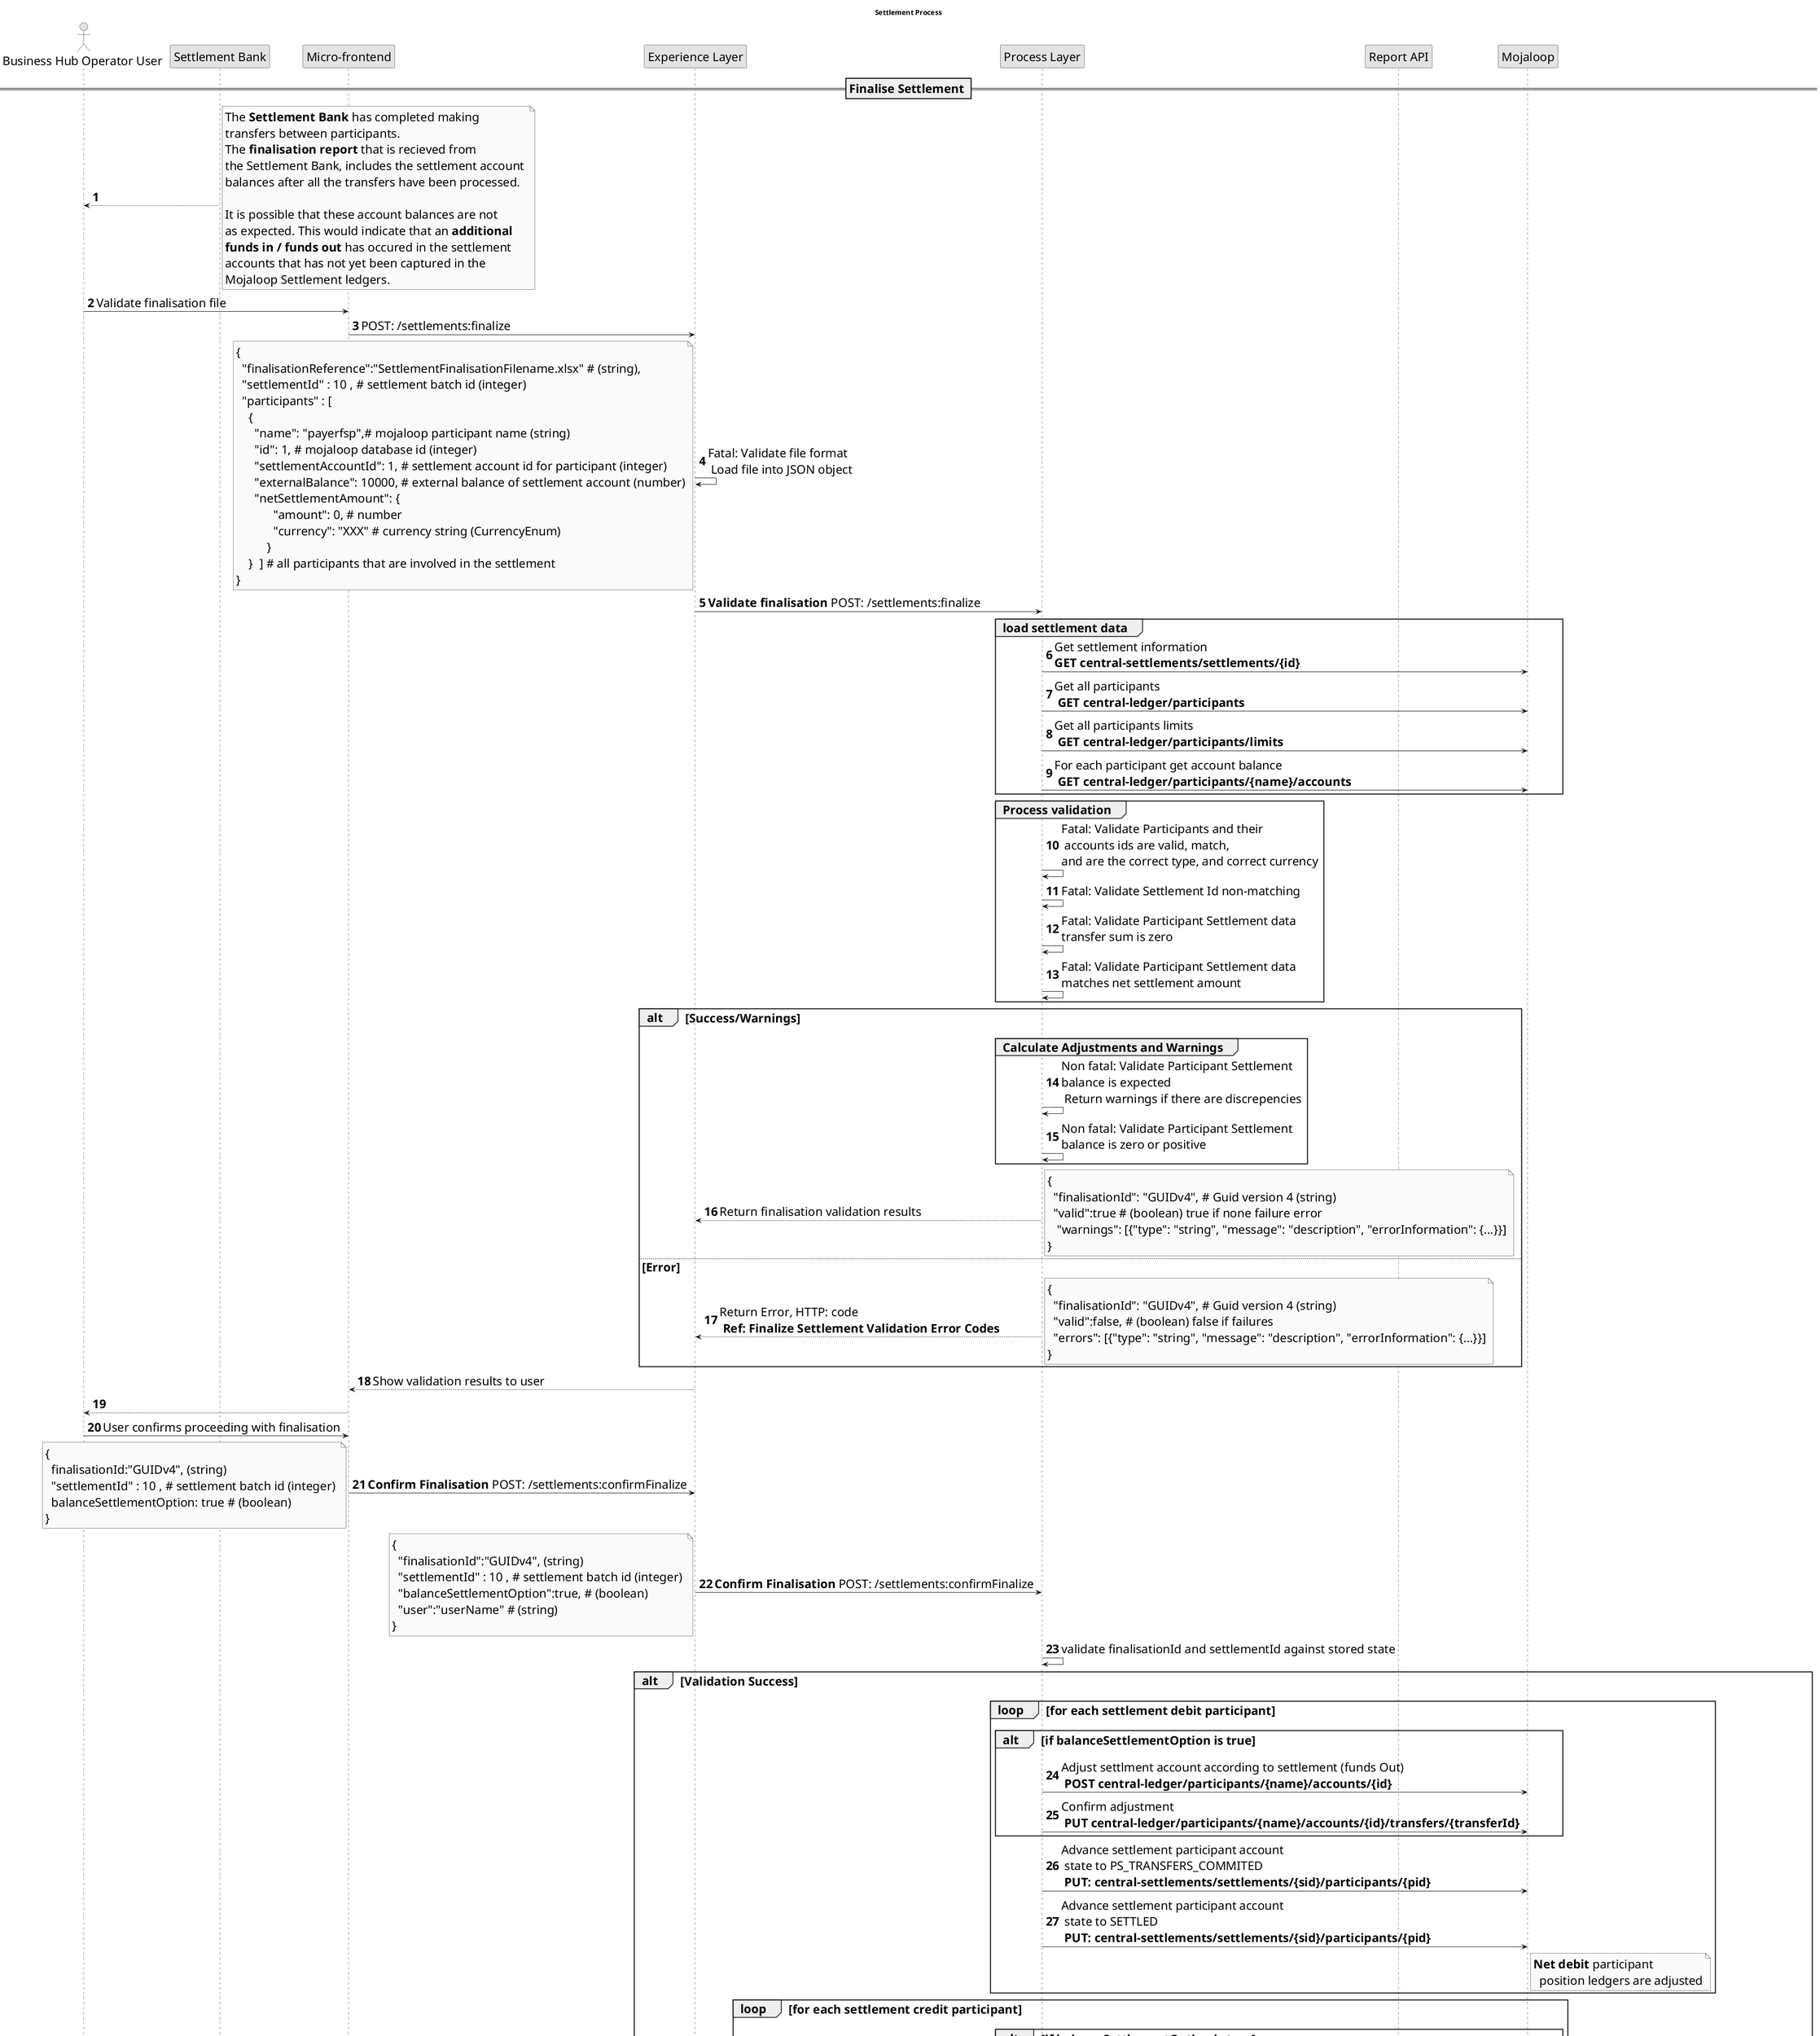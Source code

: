 @startuml settlementFinalisationErrorCases
skinparam activityFontSize 4
skinparam activityDiamondFontSize 30
skinparam activityArrowFontSize 24
skinparam defaultFontSize 24
skinparam noteFontSize 24
skinparam monochrome true
autonumber

title Settlement Process

actor "Business Hub Operator User" as bu

participant "Settlement Bank" as sbank
participant "Micro-frontend" as ui
participant "Experience Layer" as el
participant "Process Layer" as pl
participant "Report API" as report
participant "Mojaloop" as moja


== Finalise Settlement ==
sbank-->bu: 
note right
The **Settlement Bank** has completed making
transfers between participants.
The **finalisation report** that is recieved from 
the Settlement Bank, includes the settlement account 
balances after all the transfers have been processed.

It is possible that these account balances are not
as expected. This would indicate that an **additional** 
**funds in / funds out** has occured in the settlement 
accounts that has not yet been captured in the 
Mojaloop Settlement ledgers.
end note
bu -> ui: Validate finalisation file
ui -> el: POST: /settlements:finalize
el -> el: Fatal: Validate file format \n Load file into JSON object
note left 
{
  "finalisationReference":"SettlementFinalisationFilename.xlsx" # (string),
  "settlementId" : 10 , # settlement batch id (integer) 
  "participants" : [
    { 
      "name": "payerfsp",# mojaloop participant name (string) 
      "id": 1, # mojaloop database id (integer)
      "settlementAccountId": 1, # settlement account id for participant (integer)
      "externalBalance": 10000, # external balance of settlement account (number)
      "netSettlementAmount": {
            "amount": 0, # number
            "currency": "XXX" # currency string (CurrencyEnum)
          }
    }  ] # all participants that are involved in the settlement
}
end note

el -> pl: **Validate finalisation** POST: /settlements:finalize
group load settlement data
pl->moja: Get settlement information \n**GET central-settlements/settlements/{id}**
pl->moja: Get all participants\n **GET central-ledger/participants**
pl->moja: Get all participants limits\n **GET central-ledger/participants/limits**
pl->moja: For each participant get account balance\n **GET central-ledger/participants/{name}/accounts**
end
group Process validation 
pl -> pl: Fatal: Validate Participants and their \n accounts ids are valid, match, \nand are the correct type, and correct currency
pl -> pl: Fatal: Validate Settlement Id non-matching
pl -> pl: Fatal: Validate Participant Settlement data \ntransfer sum is zero
pl -> pl: Fatal: Validate Participant Settlement data \nmatches net settlement amount
end
alt Success/Warnings 
  group Calculate Adjustments and Warnings
  pl -> pl: Non fatal: Validate Participant Settlement \nbalance is expected \n Return warnings if there are discrepencies
  pl -> pl: Non fatal: Validate Participant Settlement \nbalance is zero or positive
  end

  pl--> el: Return finalisation validation results
  note right
    {
      "finalisationId": "GUIDv4", # Guid version 4 (string)
      "valid":true # (boolean) true if none failure error
       "warnings": [{"type": "string", "message": "description", "errorInformation": {...}}]
    }
  end note
else Error 
  pl--> el: Return Error, HTTP: code \n <b>Ref: Finalize Settlement Validation Error Codes</b>
  note right
  {
    "finalisationId": "GUIDv4", # Guid version 4 (string)
    "valid":false, # (boolean) false if failures
    "errors": [{"type": "string", "message": "description", "errorInformation": {...}}]
  }
  end note
end
el--> ui: Show validation results to user
ui--> bu: 

bu -> ui: User confirms proceeding with finalisation
ui -> el: **Confirm Finalisation** POST: /settlements:confirmFinalize
note left
{
  finalisationId:"GUIDv4", (string)
  "settlementId" : 10 , # settlement batch id (integer) 
  balanceSettlementOption: true # (boolean)
}
end note
el -> pl: **Confirm Finalisation** POST: /settlements:confirmFinalize
note left
{
  "finalisationId":"GUIDv4", (string)
  "settlementId" : 10 , # settlement batch id (integer) 
  "balanceSettlementOption":true, # (boolean)
  "user":"userName" # (string)
}
end note
pl -> pl: validate finalisationId and settlementId against stored state
alt Validation Success

  loop for each settlement debit participant
  ' pl->moja: [Remove if Liquidity adjustment includes settlement account check]\nadjust ndc: PUT /participants/{name}/limits
  alt if balanceSettlementOption is true 
  pl->moja: Adjust settlment account according to settlement (funds Out)\n **POST central-ledger/participants/{name}/accounts/{id}**
  pl->moja: Confirm adjustment \n **PUT central-ledger/participants/{name}/accounts/{id}/transfers/{transferId}**
  end

  pl->moja: Advance settlement participant account\n state to PS_TRANSFERS_COMMITED \n **PUT: central-settlements/settlements/{sid}/participants/{pid}** 

  pl->moja: Advance settlement participant account\n state to SETTLED \n **PUT: central-settlements/settlements/{sid}/participants/{pid}** 
  note right moja
  **Net debit** participant 
    position ledgers are adjusted
  end note

  end loop
  loop for each settlement credit participant
  ' pl->moja: [Remove if Liquidity adjustment includes settlement account check]\n adjust ndc: PUT /participants/{name}/limits
  alt if balanceSettlementOption is true 
  pl->moja: Adjust settlment account according to settlement (funds In)\n **POST /participants/{name}/accounts/{id}**
  end
  note left pl
    reason: "Settlement Finanisation"
    extension list: 
      [ { 'key'='user', 'value'='username'},
        { 'key'='reference', 'value'='finalisatonReference'} ]
  end note
  pl->moja: Advance settlement participant account\n state to PS_TRANSFERS_COMMITED \n **PUT: central-settlements/settlements/{sid}/participants/{pid}** 

  pl->moja: Advance settlement participant account\n state to SETTLED \n **PUT: central-settlements/settlements/{sid}/participants/{pid}**   
  end loop
  alt if balanceSettlementOption is true 
  loop For each participant rebalance Settlement account  
  pl->moja: Get latest balance \n **GET central-ledger/participants/{name}/accounts**
  alt if latest balance < actual balance
    pl->moja: Increase balance (funds In)\n **POST central-ledger/participants/{name}/accounts/{id}**
  else if latest balance > actual balance
    pl->moja: Decrease balance (funds Out)\n **POST central-ledger/participants/{name}/accounts/{id}**
    pl->moja: Confirm adjustment \n **PUT /participants/{name}/accounts/{id}/transfers/{transferId}**
  else if latest balance == actual balance
    pl->pl: do nothing
  end 
  note left pl
    reason: "Settlement Rebalance"
    extension list: 
      [ { 'key'='user', 'value'='username'},
        { 'key'='reference', 'value'='finalisatonReference'} ]
  end note
  pl->moja: Confirm correct balance\n **GET central-ledger/participants/{name}/accounts**
  end 
  end

  alt Processing Success
    pl-->el: Response success, HTTP: 200
    note right 
      {
        "settlement": {... map settlement object from settlements api }
      }
    end note
  else Processing Error 
    pl-->el: Return Error, HTTP: code \n <b>Ref:Finalize Settlement Confirmation Error Codes</b>
    note right 
    {
      "settlement": {... map settlement object from settlements api },
      "participantErrors" : [
        { 
          "id": 1, # mojaloop database id (integer)
          "error": {"type": "string", "message": "description", "errorInformation": {...}} # errorInformation std fspiop error information object
        }]
    }
    end note
  end

else Validation failure    

 pl-->el: Return Error, HTTP: code \n <b>Ref:Finalize Settlement Confirmation Error Codes</b>

    note right 
      {
      "errorInformation": { 
        "errorCode": 0,
        "errorDescription": "string",
        "extensionList": {
          "extension": [
            {
              "key": "string",
              "value": "string" 
            }
          ] 
        }
      }
    } # errorInformation std fspiop error information object
    end note
end

el-->ui: Settlement \n Process \n Completed (Update settlement Status or display errors)

@enduml
